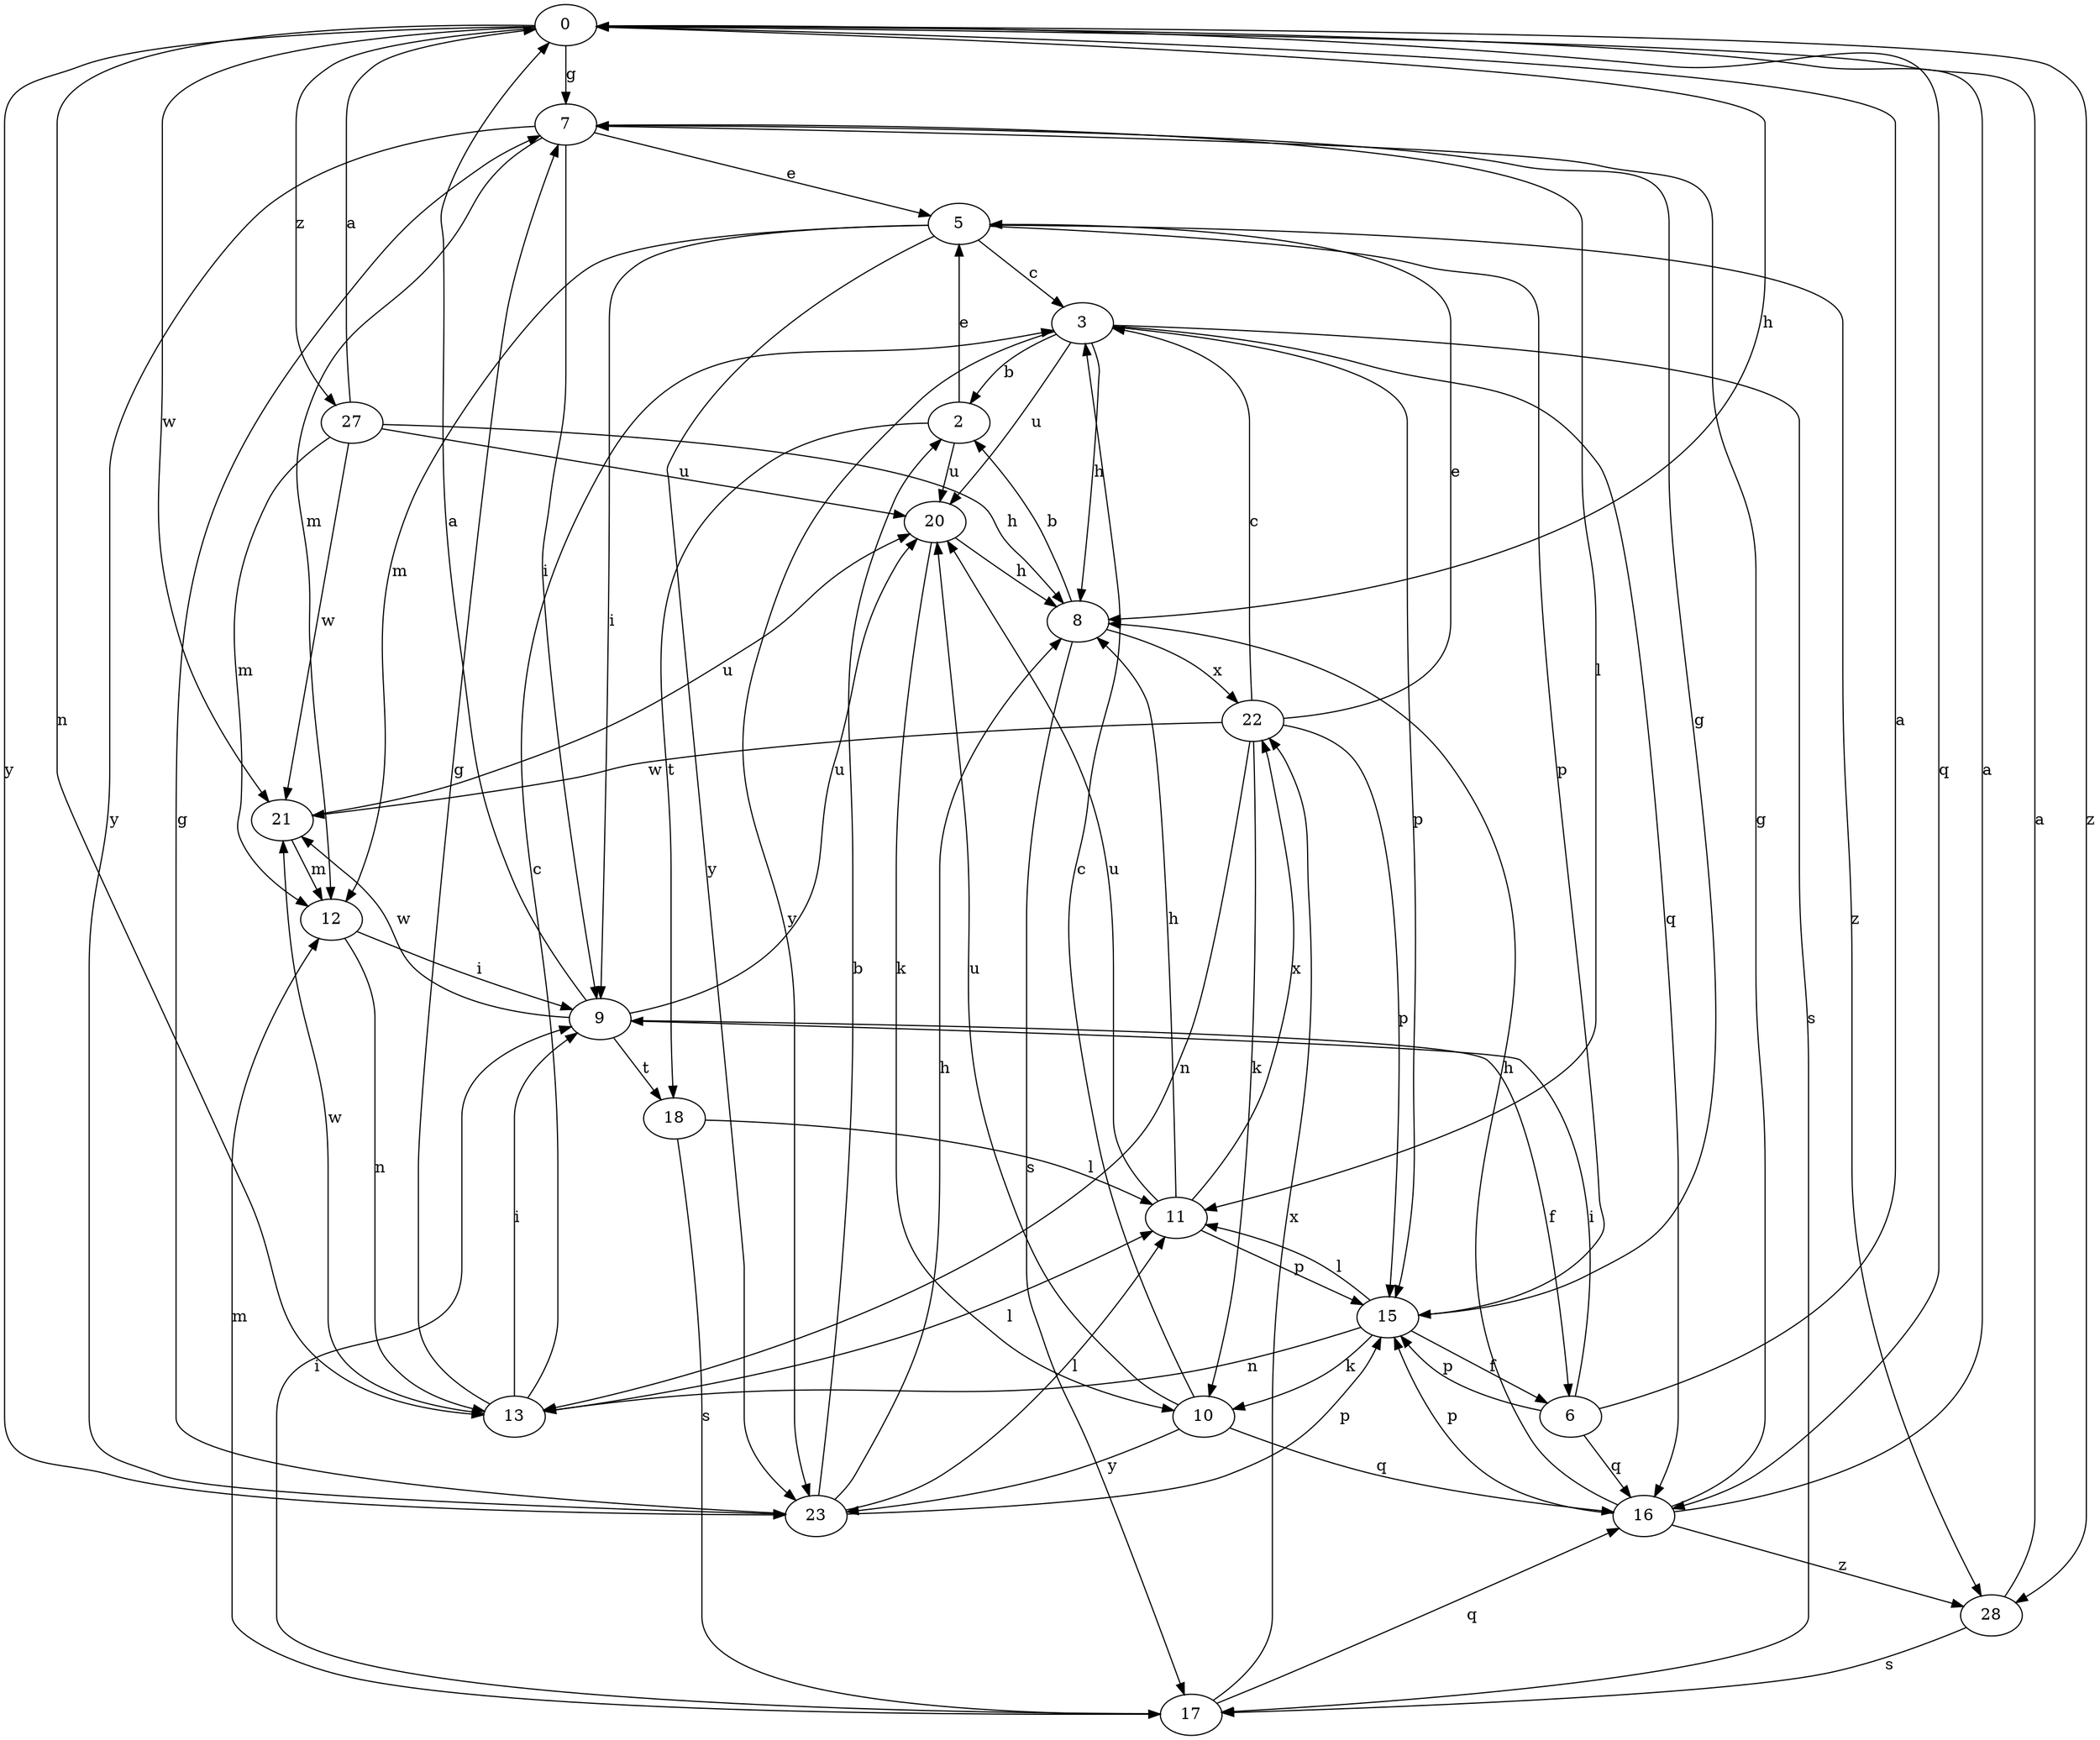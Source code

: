 strict digraph  {
0;
2;
3;
5;
6;
7;
8;
9;
10;
11;
12;
13;
15;
16;
17;
18;
20;
21;
22;
23;
27;
28;
0 -> 7  [label=g];
0 -> 8  [label=h];
0 -> 13  [label=n];
0 -> 16  [label=q];
0 -> 21  [label=w];
0 -> 23  [label=y];
0 -> 27  [label=z];
0 -> 28  [label=z];
2 -> 5  [label=e];
2 -> 18  [label=t];
2 -> 20  [label=u];
3 -> 2  [label=b];
3 -> 8  [label=h];
3 -> 15  [label=p];
3 -> 16  [label=q];
3 -> 17  [label=s];
3 -> 20  [label=u];
3 -> 23  [label=y];
5 -> 3  [label=c];
5 -> 9  [label=i];
5 -> 12  [label=m];
5 -> 15  [label=p];
5 -> 23  [label=y];
5 -> 28  [label=z];
6 -> 0  [label=a];
6 -> 9  [label=i];
6 -> 15  [label=p];
6 -> 16  [label=q];
7 -> 5  [label=e];
7 -> 9  [label=i];
7 -> 11  [label=l];
7 -> 12  [label=m];
7 -> 23  [label=y];
8 -> 2  [label=b];
8 -> 17  [label=s];
8 -> 22  [label=x];
9 -> 0  [label=a];
9 -> 6  [label=f];
9 -> 18  [label=t];
9 -> 20  [label=u];
9 -> 21  [label=w];
10 -> 3  [label=c];
10 -> 16  [label=q];
10 -> 20  [label=u];
10 -> 23  [label=y];
11 -> 8  [label=h];
11 -> 15  [label=p];
11 -> 20  [label=u];
11 -> 22  [label=x];
12 -> 9  [label=i];
12 -> 13  [label=n];
13 -> 3  [label=c];
13 -> 7  [label=g];
13 -> 9  [label=i];
13 -> 11  [label=l];
13 -> 21  [label=w];
15 -> 6  [label=f];
15 -> 7  [label=g];
15 -> 10  [label=k];
15 -> 11  [label=l];
15 -> 13  [label=n];
16 -> 0  [label=a];
16 -> 7  [label=g];
16 -> 8  [label=h];
16 -> 15  [label=p];
16 -> 28  [label=z];
17 -> 9  [label=i];
17 -> 12  [label=m];
17 -> 16  [label=q];
17 -> 22  [label=x];
18 -> 11  [label=l];
18 -> 17  [label=s];
20 -> 8  [label=h];
20 -> 10  [label=k];
21 -> 12  [label=m];
21 -> 20  [label=u];
22 -> 3  [label=c];
22 -> 5  [label=e];
22 -> 10  [label=k];
22 -> 13  [label=n];
22 -> 15  [label=p];
22 -> 21  [label=w];
23 -> 2  [label=b];
23 -> 7  [label=g];
23 -> 8  [label=h];
23 -> 11  [label=l];
23 -> 15  [label=p];
27 -> 0  [label=a];
27 -> 8  [label=h];
27 -> 12  [label=m];
27 -> 20  [label=u];
27 -> 21  [label=w];
28 -> 0  [label=a];
28 -> 17  [label=s];
}
